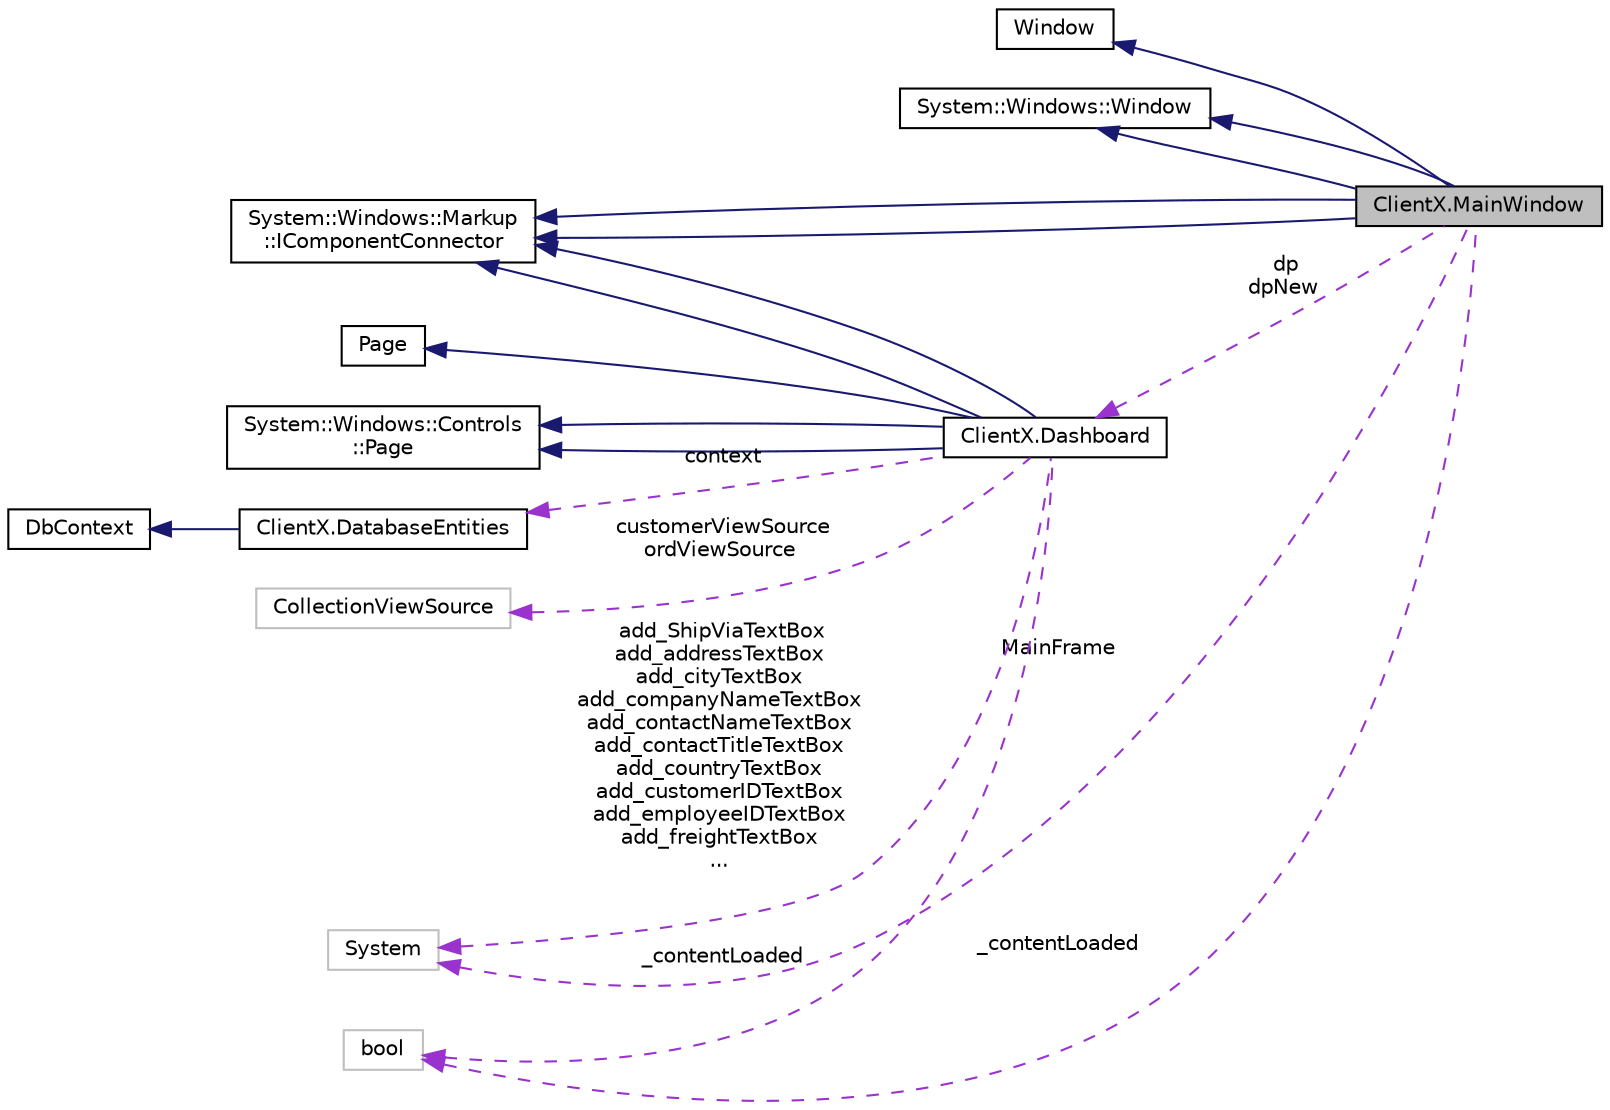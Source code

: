 digraph "ClientX.MainWindow"
{
 // INTERACTIVE_SVG=YES
 // LATEX_PDF_SIZE
  edge [fontname="Helvetica",fontsize="10",labelfontname="Helvetica",labelfontsize="10"];
  node [fontname="Helvetica",fontsize="10",shape=record];
  rankdir="LR";
  Node1 [label="ClientX.MainWindow",height=0.2,width=0.4,color="black", fillcolor="grey75", style="filled", fontcolor="black",tooltip="Logika interakcji dla klasy MainWindow.xaml"];
  Node2 -> Node1 [dir="back",color="midnightblue",fontsize="10",style="solid",fontname="Helvetica"];
  Node2 [label="Window",height=0.2,width=0.4,color="black", fillcolor="white", style="filled",URL="$class_system_1_1_windows_1_1_window.html",tooltip=" "];
  Node3 -> Node1 [dir="back",color="midnightblue",fontsize="10",style="solid",fontname="Helvetica"];
  Node3 [label="System::Windows::Window",height=0.2,width=0.4,color="black", fillcolor="white", style="filled",URL="$class_system_1_1_windows_1_1_window.html",tooltip=" "];
  Node4 -> Node1 [dir="back",color="midnightblue",fontsize="10",style="solid",fontname="Helvetica"];
  Node4 [label="System::Windows::Markup\l::IComponentConnector",height=0.2,width=0.4,color="black", fillcolor="white", style="filled",URL="$class_system_1_1_windows_1_1_markup_1_1_i_component_connector.html",tooltip=" "];
  Node3 -> Node1 [dir="back",color="midnightblue",fontsize="10",style="solid",fontname="Helvetica"];
  Node4 -> Node1 [dir="back",color="midnightblue",fontsize="10",style="solid",fontname="Helvetica"];
  Node5 -> Node1 [dir="back",color="darkorchid3",fontsize="10",style="dashed",label=" dp\ndpNew" ,fontname="Helvetica"];
  Node5 [label="ClientX.Dashboard",height=0.2,width=0.4,color="black", fillcolor="white", style="filled",URL="$class_client_x_1_1_dashboard.html",tooltip="Logika interakcji dla klasy Dashboard.xaml"];
  Node6 -> Node5 [dir="back",color="midnightblue",fontsize="10",style="solid",fontname="Helvetica"];
  Node6 [label="Page",height=0.2,width=0.4,color="black", fillcolor="white", style="filled",URL="$class_page.html",tooltip=" "];
  Node7 -> Node5 [dir="back",color="midnightblue",fontsize="10",style="solid",fontname="Helvetica"];
  Node7 [label="System::Windows::Controls\l::Page",height=0.2,width=0.4,color="black", fillcolor="white", style="filled",URL="$class_system_1_1_windows_1_1_controls_1_1_page.html",tooltip=" "];
  Node4 -> Node5 [dir="back",color="midnightblue",fontsize="10",style="solid",fontname="Helvetica"];
  Node7 -> Node5 [dir="back",color="midnightblue",fontsize="10",style="solid",fontname="Helvetica"];
  Node4 -> Node5 [dir="back",color="midnightblue",fontsize="10",style="solid",fontname="Helvetica"];
  Node8 -> Node5 [dir="back",color="darkorchid3",fontsize="10",style="dashed",label=" context" ,fontname="Helvetica"];
  Node8 [label="ClientX.DatabaseEntities",height=0.2,width=0.4,color="black", fillcolor="white", style="filled",URL="$class_client_x_1_1_database_entities.html",tooltip=" "];
  Node9 -> Node8 [dir="back",color="midnightblue",fontsize="10",style="solid",fontname="Helvetica"];
  Node9 [label="DbContext",height=0.2,width=0.4,color="black", fillcolor="white", style="filled",URL="$class_db_context.html",tooltip=" "];
  Node10 -> Node5 [dir="back",color="darkorchid3",fontsize="10",style="dashed",label=" customerViewSource\nordViewSource" ,fontname="Helvetica"];
  Node10 [label="CollectionViewSource",height=0.2,width=0.4,color="grey75", fillcolor="white", style="filled",tooltip=" "];
  Node11 -> Node5 [dir="back",color="darkorchid3",fontsize="10",style="dashed",label=" add_ShipViaTextBox\nadd_addressTextBox\nadd_cityTextBox\nadd_companyNameTextBox\nadd_contactNameTextBox\nadd_contactTitleTextBox\nadd_countryTextBox\nadd_customerIDTextBox\nadd_employeeIDTextBox\nadd_freightTextBox\n..." ,fontname="Helvetica"];
  Node11 [label="System",height=0.2,width=0.4,color="grey75", fillcolor="white", style="filled",tooltip=" "];
  Node12 -> Node5 [dir="back",color="darkorchid3",fontsize="10",style="dashed",label=" _contentLoaded" ,fontname="Helvetica"];
  Node12 [label="bool",height=0.2,width=0.4,color="grey75", fillcolor="white", style="filled",tooltip=" "];
  Node11 -> Node1 [dir="back",color="darkorchid3",fontsize="10",style="dashed",label=" MainFrame" ,fontname="Helvetica"];
  Node12 -> Node1 [dir="back",color="darkorchid3",fontsize="10",style="dashed",label=" _contentLoaded" ,fontname="Helvetica"];
}
